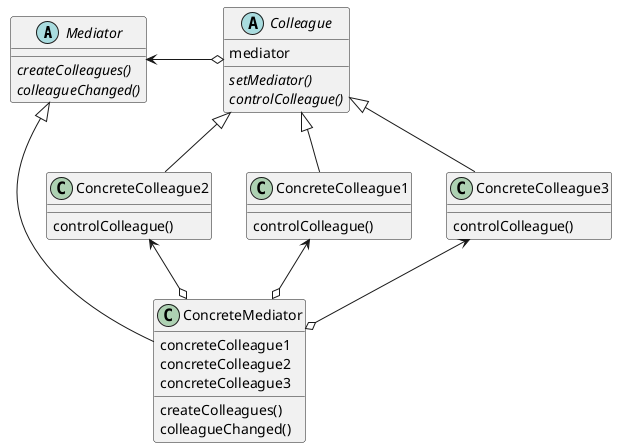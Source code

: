 @startuml Mediator pattern

abstract Mediator {
  {abstract} createColleagues()
  {abstract} colleagueChanged()
}

abstract Colleague {
  mediator
  {abstract} setMediator()
  {abstract} controlColleague()
}
class ConcreteMediator {
  concreteColleague1
  concreteColleague2
  concreteColleague3
  createColleagues()
  colleagueChanged()
}

class ConcreteColleague1 {
  controlColleague()
}

class ConcreteColleague2 {
  controlColleague()
}

class ConcreteColleague3 {
  controlColleague()
}

ConcreteMediator -up-|> Mediator
Colleague o-left-> Mediator

ConcreteColleague1 -up-|> Colleague
ConcreteColleague2 -up-|> Colleague
ConcreteColleague3 -up-|> Colleague

ConcreteMediator o-up-> ConcreteColleague1
ConcreteMediator o-up-> ConcreteColleague2
ConcreteMediator o-up-> ConcreteColleague3

@enduml
